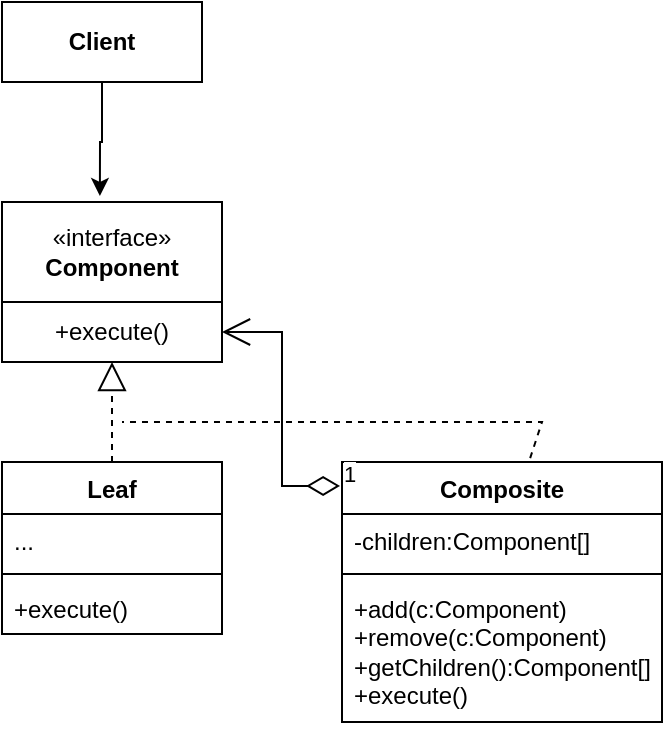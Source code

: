 <mxfile version="26.1.1">
  <diagram name="Страница — 1" id="enso2YDKd-ztOWyLuzH1">
    <mxGraphModel dx="856" dy="452" grid="1" gridSize="10" guides="1" tooltips="1" connect="1" arrows="1" fold="1" page="1" pageScale="1" pageWidth="827" pageHeight="1169" math="0" shadow="0">
      <root>
        <mxCell id="0" />
        <mxCell id="1" parent="0" />
        <mxCell id="EFLvKGrMKl1YvmJV2IuE-342" value="&lt;b&gt;Client&lt;/b&gt;" style="html=1;whiteSpace=wrap;" vertex="1" parent="1">
          <mxGeometry x="50" y="60" width="100" height="40" as="geometry" />
        </mxCell>
        <mxCell id="EFLvKGrMKl1YvmJV2IuE-343" value="«interface»&lt;br&gt;&lt;b&gt;Component&lt;/b&gt;" style="html=1;whiteSpace=wrap;" vertex="1" parent="1">
          <mxGeometry x="50" y="160" width="110" height="50" as="geometry" />
        </mxCell>
        <mxCell id="EFLvKGrMKl1YvmJV2IuE-344" value="+execute()" style="html=1;whiteSpace=wrap;" vertex="1" parent="1">
          <mxGeometry x="50" y="210" width="110" height="30" as="geometry" />
        </mxCell>
        <mxCell id="EFLvKGrMKl1YvmJV2IuE-345" value="Leaf" style="swimlane;fontStyle=1;align=center;verticalAlign=top;childLayout=stackLayout;horizontal=1;startSize=26;horizontalStack=0;resizeParent=1;resizeParentMax=0;resizeLast=0;collapsible=1;marginBottom=0;whiteSpace=wrap;html=1;" vertex="1" parent="1">
          <mxGeometry x="50" y="290" width="110" height="86" as="geometry" />
        </mxCell>
        <mxCell id="EFLvKGrMKl1YvmJV2IuE-346" value="..." style="text;strokeColor=none;fillColor=none;align=left;verticalAlign=top;spacingLeft=4;spacingRight=4;overflow=hidden;rotatable=0;points=[[0,0.5],[1,0.5]];portConstraint=eastwest;whiteSpace=wrap;html=1;" vertex="1" parent="EFLvKGrMKl1YvmJV2IuE-345">
          <mxGeometry y="26" width="110" height="26" as="geometry" />
        </mxCell>
        <mxCell id="EFLvKGrMKl1YvmJV2IuE-347" value="" style="line;strokeWidth=1;fillColor=none;align=left;verticalAlign=middle;spacingTop=-1;spacingLeft=3;spacingRight=3;rotatable=0;labelPosition=right;points=[];portConstraint=eastwest;strokeColor=inherit;" vertex="1" parent="EFLvKGrMKl1YvmJV2IuE-345">
          <mxGeometry y="52" width="110" height="8" as="geometry" />
        </mxCell>
        <mxCell id="EFLvKGrMKl1YvmJV2IuE-348" value="+execute()" style="text;strokeColor=none;fillColor=none;align=left;verticalAlign=top;spacingLeft=4;spacingRight=4;overflow=hidden;rotatable=0;points=[[0,0.5],[1,0.5]];portConstraint=eastwest;whiteSpace=wrap;html=1;" vertex="1" parent="EFLvKGrMKl1YvmJV2IuE-345">
          <mxGeometry y="60" width="110" height="26" as="geometry" />
        </mxCell>
        <mxCell id="EFLvKGrMKl1YvmJV2IuE-349" value="Composite" style="swimlane;fontStyle=1;align=center;verticalAlign=top;childLayout=stackLayout;horizontal=1;startSize=26;horizontalStack=0;resizeParent=1;resizeParentMax=0;resizeLast=0;collapsible=1;marginBottom=0;whiteSpace=wrap;html=1;" vertex="1" parent="1">
          <mxGeometry x="220" y="290" width="160" height="130" as="geometry" />
        </mxCell>
        <mxCell id="EFLvKGrMKl1YvmJV2IuE-350" value="-children:Component[]" style="text;strokeColor=none;fillColor=none;align=left;verticalAlign=top;spacingLeft=4;spacingRight=4;overflow=hidden;rotatable=0;points=[[0,0.5],[1,0.5]];portConstraint=eastwest;whiteSpace=wrap;html=1;" vertex="1" parent="EFLvKGrMKl1YvmJV2IuE-349">
          <mxGeometry y="26" width="160" height="26" as="geometry" />
        </mxCell>
        <mxCell id="EFLvKGrMKl1YvmJV2IuE-351" value="" style="line;strokeWidth=1;fillColor=none;align=left;verticalAlign=middle;spacingTop=-1;spacingLeft=3;spacingRight=3;rotatable=0;labelPosition=right;points=[];portConstraint=eastwest;strokeColor=inherit;" vertex="1" parent="EFLvKGrMKl1YvmJV2IuE-349">
          <mxGeometry y="52" width="160" height="8" as="geometry" />
        </mxCell>
        <mxCell id="EFLvKGrMKl1YvmJV2IuE-352" value="+add(c:Component)&lt;div&gt;+remove(c:Component)&lt;/div&gt;&lt;div&gt;+getChildren():Component[]&lt;/div&gt;&lt;div&gt;+execute()&lt;/div&gt;" style="text;strokeColor=none;fillColor=none;align=left;verticalAlign=top;spacingLeft=4;spacingRight=4;overflow=hidden;rotatable=0;points=[[0,0.5],[1,0.5]];portConstraint=eastwest;whiteSpace=wrap;html=1;" vertex="1" parent="EFLvKGrMKl1YvmJV2IuE-349">
          <mxGeometry y="60" width="160" height="70" as="geometry" />
        </mxCell>
        <mxCell id="EFLvKGrMKl1YvmJV2IuE-353" style="edgeStyle=orthogonalEdgeStyle;rounded=0;orthogonalLoop=1;jettySize=auto;html=1;entryX=0.445;entryY=-0.06;entryDx=0;entryDy=0;entryPerimeter=0;" edge="1" parent="1" source="EFLvKGrMKl1YvmJV2IuE-342" target="EFLvKGrMKl1YvmJV2IuE-343">
          <mxGeometry relative="1" as="geometry" />
        </mxCell>
        <mxCell id="EFLvKGrMKl1YvmJV2IuE-354" value="" style="endArrow=block;dashed=1;endFill=0;endSize=12;html=1;rounded=0;exitX=0.5;exitY=0;exitDx=0;exitDy=0;entryX=0.5;entryY=1;entryDx=0;entryDy=0;" edge="1" parent="1" source="EFLvKGrMKl1YvmJV2IuE-345" target="EFLvKGrMKl1YvmJV2IuE-344">
          <mxGeometry width="160" relative="1" as="geometry">
            <mxPoint x="280" y="290" as="sourcePoint" />
            <mxPoint x="440" y="290" as="targetPoint" />
          </mxGeometry>
        </mxCell>
        <mxCell id="EFLvKGrMKl1YvmJV2IuE-355" value="" style="endArrow=none;dashed=1;html=1;rounded=0;exitX=0.588;exitY=-0.015;exitDx=0;exitDy=0;exitPerimeter=0;" edge="1" parent="1" source="EFLvKGrMKl1YvmJV2IuE-349">
          <mxGeometry width="50" height="50" relative="1" as="geometry">
            <mxPoint x="330" y="310" as="sourcePoint" />
            <mxPoint x="110" y="270" as="targetPoint" />
            <Array as="points">
              <mxPoint x="320" y="270" />
            </Array>
          </mxGeometry>
        </mxCell>
        <mxCell id="EFLvKGrMKl1YvmJV2IuE-356" value="1" style="endArrow=open;html=1;endSize=12;startArrow=diamondThin;startSize=14;startFill=0;edgeStyle=orthogonalEdgeStyle;align=left;verticalAlign=bottom;rounded=0;entryX=1;entryY=0.5;entryDx=0;entryDy=0;exitX=-0.006;exitY=0.092;exitDx=0;exitDy=0;exitPerimeter=0;" edge="1" parent="1" source="EFLvKGrMKl1YvmJV2IuE-349" target="EFLvKGrMKl1YvmJV2IuE-344">
          <mxGeometry x="-1" y="3" relative="1" as="geometry">
            <mxPoint x="330" y="290" as="sourcePoint" />
            <mxPoint x="440" y="290" as="targetPoint" />
          </mxGeometry>
        </mxCell>
      </root>
    </mxGraphModel>
  </diagram>
</mxfile>
